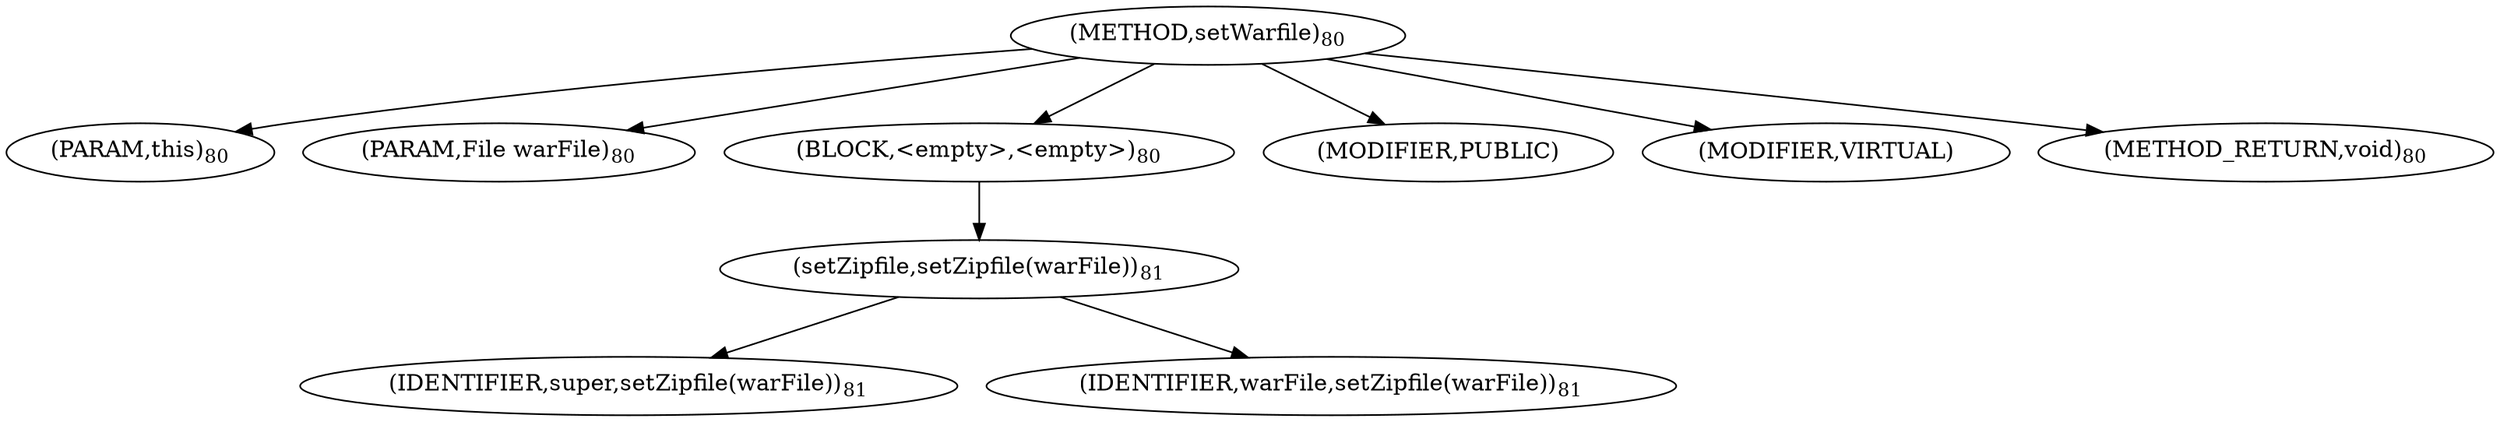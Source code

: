 digraph "setWarfile" {  
"35" [label = <(METHOD,setWarfile)<SUB>80</SUB>> ]
"36" [label = <(PARAM,this)<SUB>80</SUB>> ]
"37" [label = <(PARAM,File warFile)<SUB>80</SUB>> ]
"38" [label = <(BLOCK,&lt;empty&gt;,&lt;empty&gt;)<SUB>80</SUB>> ]
"39" [label = <(setZipfile,setZipfile(warFile))<SUB>81</SUB>> ]
"40" [label = <(IDENTIFIER,super,setZipfile(warFile))<SUB>81</SUB>> ]
"41" [label = <(IDENTIFIER,warFile,setZipfile(warFile))<SUB>81</SUB>> ]
"42" [label = <(MODIFIER,PUBLIC)> ]
"43" [label = <(MODIFIER,VIRTUAL)> ]
"44" [label = <(METHOD_RETURN,void)<SUB>80</SUB>> ]
  "35" -> "36" 
  "35" -> "37" 
  "35" -> "38" 
  "35" -> "42" 
  "35" -> "43" 
  "35" -> "44" 
  "38" -> "39" 
  "39" -> "40" 
  "39" -> "41" 
}
